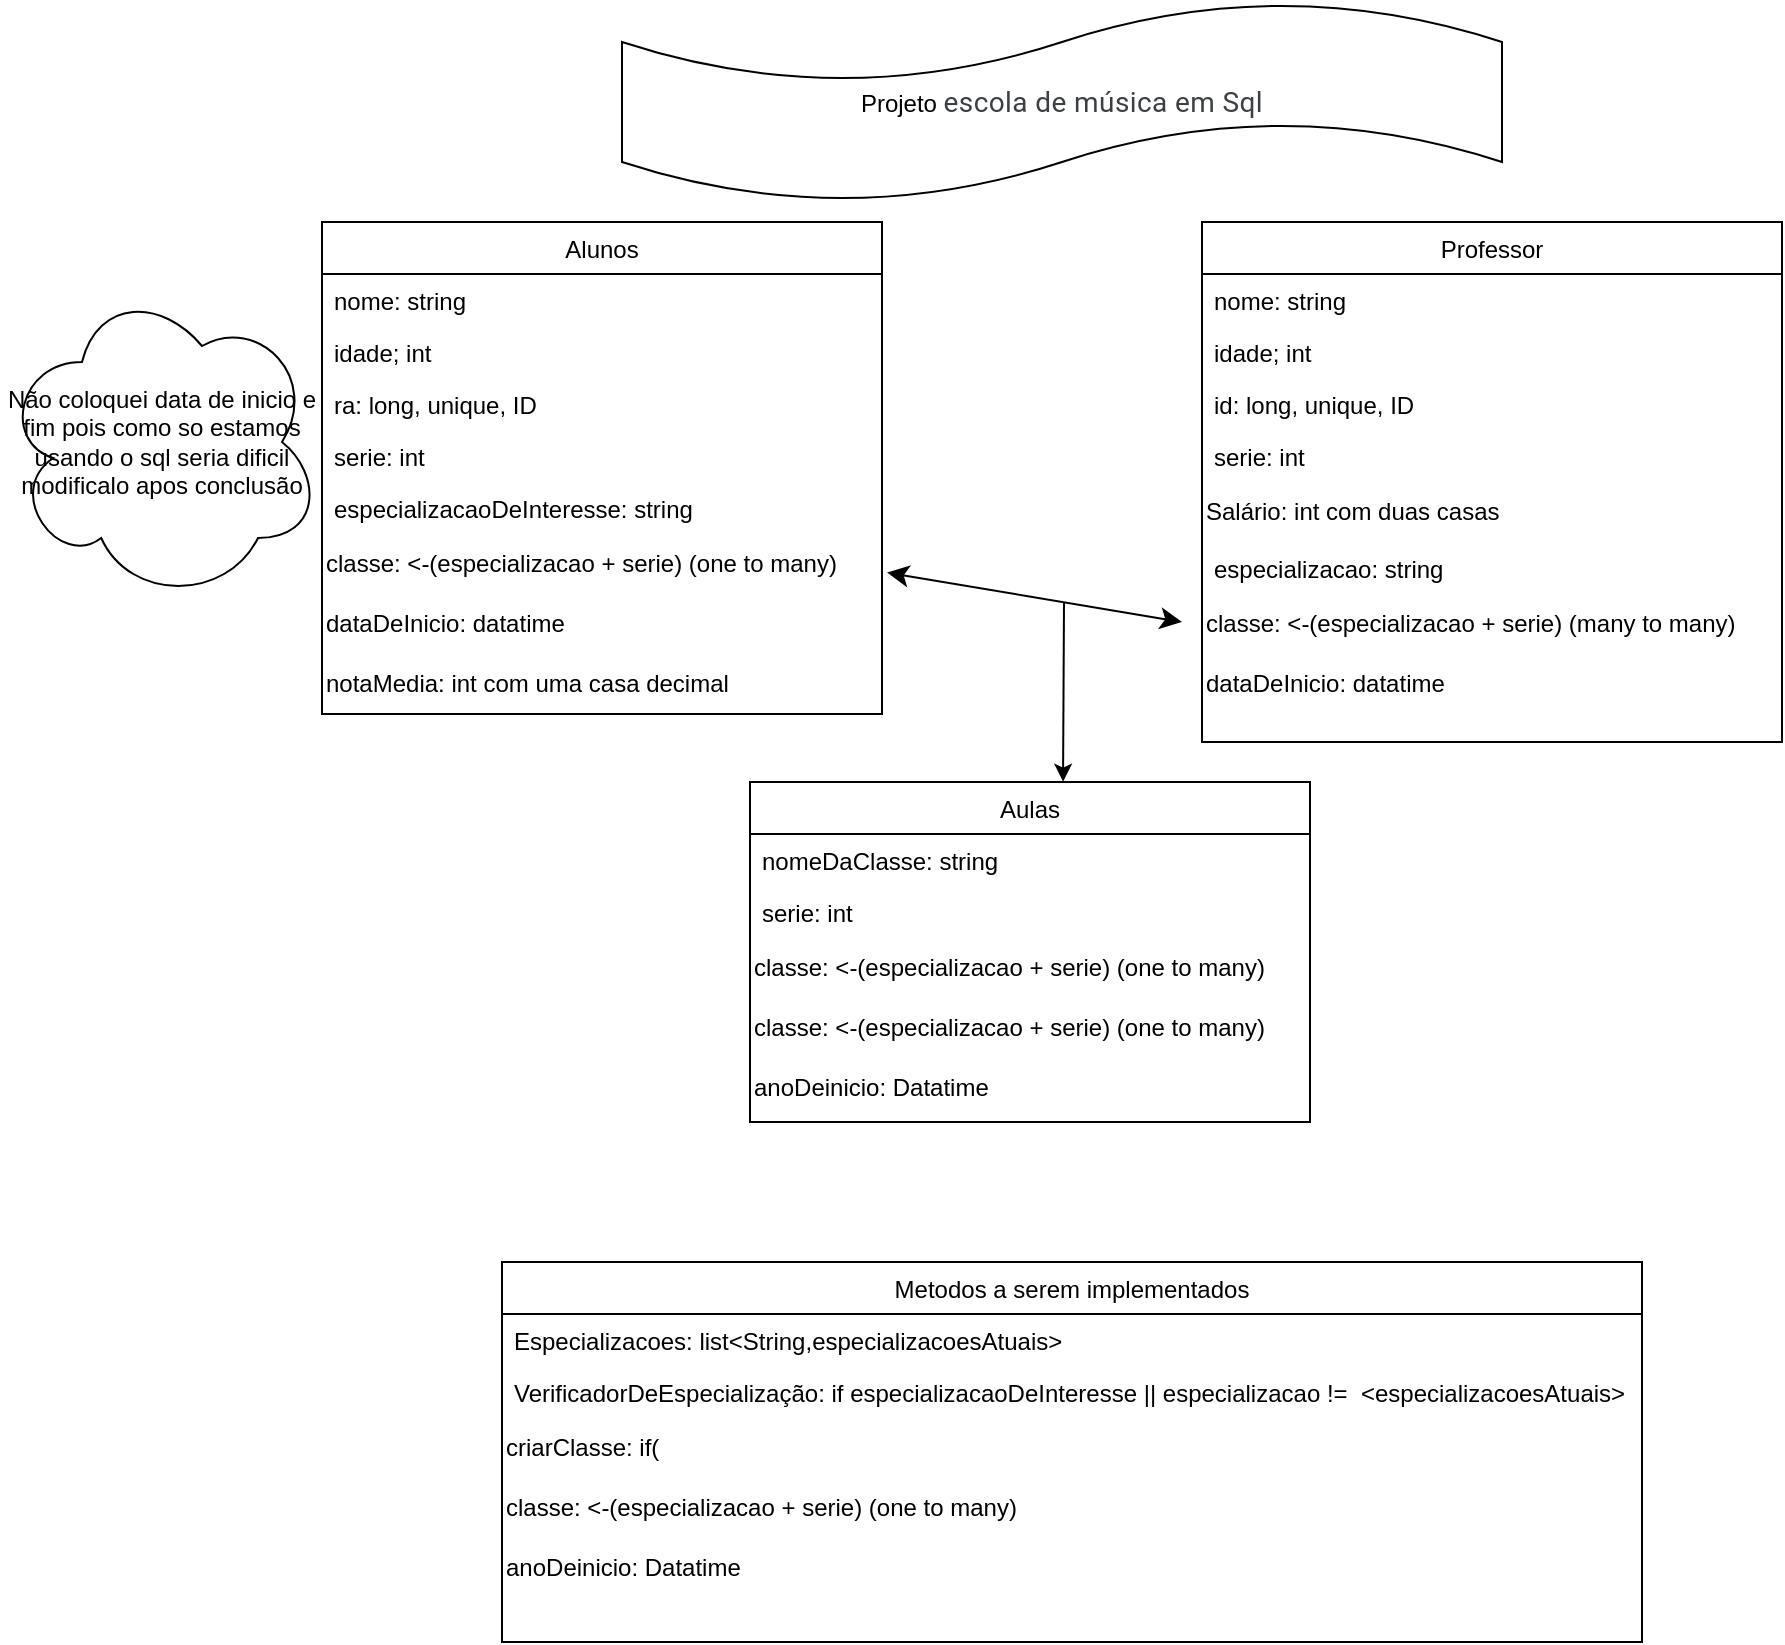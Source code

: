 <mxfile version="26.0.13">
  <diagram id="NuMHNziheEafB_bFn2CI" name="Alunos">
    <mxGraphModel dx="2602" dy="627" grid="1" gridSize="10" guides="1" tooltips="1" connect="1" arrows="1" fold="1" page="1" pageScale="1" pageWidth="827" pageHeight="1169" math="0" shadow="0">
      <root>
        <mxCell id="0" />
        <mxCell id="1" parent="0" />
        <mxCell id="gsF03cvU-vhgblnhzwgA-1" value="Alunos" style="swimlane;fontStyle=0;align=center;verticalAlign=top;childLayout=stackLayout;horizontal=1;startSize=26;horizontalStack=0;resizeParent=1;resizeLast=0;collapsible=1;marginBottom=0;rounded=0;shadow=0;strokeWidth=1;" vertex="1" parent="1">
          <mxGeometry x="60" y="110" width="280" height="246" as="geometry">
            <mxRectangle x="550" y="140" width="160" height="26" as="alternateBounds" />
          </mxGeometry>
        </mxCell>
        <mxCell id="gsF03cvU-vhgblnhzwgA-2" value="nome: string" style="text;align=left;verticalAlign=top;spacingLeft=4;spacingRight=4;overflow=hidden;rotatable=0;points=[[0,0.5],[1,0.5]];portConstraint=eastwest;" vertex="1" parent="gsF03cvU-vhgblnhzwgA-1">
          <mxGeometry y="26" width="280" height="26" as="geometry" />
        </mxCell>
        <mxCell id="gsF03cvU-vhgblnhzwgA-3" value="idade; int" style="text;align=left;verticalAlign=top;spacingLeft=4;spacingRight=4;overflow=hidden;rotatable=0;points=[[0,0.5],[1,0.5]];portConstraint=eastwest;rounded=0;shadow=0;html=0;" vertex="1" parent="gsF03cvU-vhgblnhzwgA-1">
          <mxGeometry y="52" width="280" height="26" as="geometry" />
        </mxCell>
        <mxCell id="gsF03cvU-vhgblnhzwgA-4" value="ra: long, unique, ID" style="text;align=left;verticalAlign=top;spacingLeft=4;spacingRight=4;overflow=hidden;rotatable=0;points=[[0,0.5],[1,0.5]];portConstraint=eastwest;rounded=0;shadow=0;html=0;" vertex="1" parent="gsF03cvU-vhgblnhzwgA-1">
          <mxGeometry y="78" width="280" height="26" as="geometry" />
        </mxCell>
        <mxCell id="gsF03cvU-vhgblnhzwgA-5" value="serie: int" style="text;align=left;verticalAlign=top;spacingLeft=4;spacingRight=4;overflow=hidden;rotatable=0;points=[[0,0.5],[1,0.5]];portConstraint=eastwest;rounded=0;shadow=0;html=0;" vertex="1" parent="gsF03cvU-vhgblnhzwgA-1">
          <mxGeometry y="104" width="280" height="26" as="geometry" />
        </mxCell>
        <mxCell id="gsF03cvU-vhgblnhzwgA-6" value="especializacaoDeInteresse: string&#xa;" style="text;align=left;verticalAlign=top;spacingLeft=4;spacingRight=4;overflow=hidden;rotatable=0;points=[[0,0.5],[1,0.5]];portConstraint=eastwest;rounded=0;shadow=0;html=0;" vertex="1" parent="gsF03cvU-vhgblnhzwgA-1">
          <mxGeometry y="130" width="280" height="26" as="geometry" />
        </mxCell>
        <mxCell id="gsF03cvU-vhgblnhzwgA-10" value="classe: &amp;lt;-(especializacao + serie) (one to many)" style="text;html=1;align=left;verticalAlign=middle;resizable=0;points=[];autosize=1;strokeColor=none;fillColor=none;" vertex="1" parent="gsF03cvU-vhgblnhzwgA-1">
          <mxGeometry y="156" width="280" height="30" as="geometry" />
        </mxCell>
        <mxCell id="gsF03cvU-vhgblnhzwgA-21" value="dataDeInicio: datatime" style="text;html=1;align=left;verticalAlign=middle;resizable=0;points=[];autosize=1;strokeColor=none;fillColor=none;" vertex="1" parent="gsF03cvU-vhgblnhzwgA-1">
          <mxGeometry y="186" width="280" height="30" as="geometry" />
        </mxCell>
        <mxCell id="gsF03cvU-vhgblnhzwgA-33" value="notaMedia: int com uma casa decimal" style="text;html=1;align=left;verticalAlign=middle;resizable=0;points=[];autosize=1;strokeColor=none;fillColor=none;" vertex="1" parent="gsF03cvU-vhgblnhzwgA-1">
          <mxGeometry y="216" width="280" height="30" as="geometry" />
        </mxCell>
        <mxCell id="gsF03cvU-vhgblnhzwgA-11" value="Professor" style="swimlane;fontStyle=0;align=center;verticalAlign=top;childLayout=stackLayout;horizontal=1;startSize=26;horizontalStack=0;resizeParent=1;resizeLast=0;collapsible=1;marginBottom=0;rounded=0;shadow=0;strokeWidth=1;" vertex="1" parent="1">
          <mxGeometry x="500" y="110" width="290" height="260" as="geometry">
            <mxRectangle x="550" y="140" width="160" height="26" as="alternateBounds" />
          </mxGeometry>
        </mxCell>
        <mxCell id="gsF03cvU-vhgblnhzwgA-12" value="nome: string" style="text;align=left;verticalAlign=top;spacingLeft=4;spacingRight=4;overflow=hidden;rotatable=0;points=[[0,0.5],[1,0.5]];portConstraint=eastwest;" vertex="1" parent="gsF03cvU-vhgblnhzwgA-11">
          <mxGeometry y="26" width="290" height="26" as="geometry" />
        </mxCell>
        <mxCell id="gsF03cvU-vhgblnhzwgA-13" value="idade; int" style="text;align=left;verticalAlign=top;spacingLeft=4;spacingRight=4;overflow=hidden;rotatable=0;points=[[0,0.5],[1,0.5]];portConstraint=eastwest;rounded=0;shadow=0;html=0;" vertex="1" parent="gsF03cvU-vhgblnhzwgA-11">
          <mxGeometry y="52" width="290" height="26" as="geometry" />
        </mxCell>
        <mxCell id="gsF03cvU-vhgblnhzwgA-14" value="id: long, unique, ID" style="text;align=left;verticalAlign=top;spacingLeft=4;spacingRight=4;overflow=hidden;rotatable=0;points=[[0,0.5],[1,0.5]];portConstraint=eastwest;rounded=0;shadow=0;html=0;" vertex="1" parent="gsF03cvU-vhgblnhzwgA-11">
          <mxGeometry y="78" width="290" height="26" as="geometry" />
        </mxCell>
        <mxCell id="gsF03cvU-vhgblnhzwgA-15" value="serie: int" style="text;align=left;verticalAlign=top;spacingLeft=4;spacingRight=4;overflow=hidden;rotatable=0;points=[[0,0.5],[1,0.5]];portConstraint=eastwest;rounded=0;shadow=0;html=0;" vertex="1" parent="gsF03cvU-vhgblnhzwgA-11">
          <mxGeometry y="104" width="290" height="26" as="geometry" />
        </mxCell>
        <mxCell id="gsF03cvU-vhgblnhzwgA-18" value="Salário: int com duas casas&amp;nbsp;" style="text;html=1;align=left;verticalAlign=middle;resizable=0;points=[];autosize=1;strokeColor=none;fillColor=none;" vertex="1" parent="gsF03cvU-vhgblnhzwgA-11">
          <mxGeometry y="130" width="290" height="30" as="geometry" />
        </mxCell>
        <mxCell id="gsF03cvU-vhgblnhzwgA-16" value="especializacao: string&#xa;" style="text;align=left;verticalAlign=top;spacingLeft=4;spacingRight=4;overflow=hidden;rotatable=0;points=[[0,0.5],[1,0.5]];portConstraint=eastwest;rounded=0;shadow=0;html=0;" vertex="1" parent="gsF03cvU-vhgblnhzwgA-11">
          <mxGeometry y="160" width="290" height="26" as="geometry" />
        </mxCell>
        <mxCell id="gsF03cvU-vhgblnhzwgA-17" value="classe: &amp;lt;-(especializacao + serie) (many to many)" style="text;html=1;align=left;verticalAlign=middle;resizable=0;points=[];autosize=1;strokeColor=none;fillColor=none;" vertex="1" parent="gsF03cvU-vhgblnhzwgA-11">
          <mxGeometry y="186" width="290" height="30" as="geometry" />
        </mxCell>
        <mxCell id="gsF03cvU-vhgblnhzwgA-22" value="&lt;span style=&quot;&quot;&gt;dataDeInicio: datatime&lt;/span&gt;" style="text;html=1;align=left;verticalAlign=middle;resizable=0;points=[];autosize=1;strokeColor=none;fillColor=none;" vertex="1" parent="gsF03cvU-vhgblnhzwgA-11">
          <mxGeometry y="216" width="290" height="30" as="geometry" />
        </mxCell>
        <mxCell id="gsF03cvU-vhgblnhzwgA-20" value="Não coloquei data de inicio e fim pois como so estamos usando o sql seria dificil modificalo apos conclusão" style="ellipse;shape=cloud;whiteSpace=wrap;html=1;" vertex="1" parent="1">
          <mxGeometry x="-100" y="140" width="160" height="160" as="geometry" />
        </mxCell>
        <mxCell id="gsF03cvU-vhgblnhzwgA-23" value="Aulas" style="swimlane;fontStyle=0;align=center;verticalAlign=top;childLayout=stackLayout;horizontal=1;startSize=26;horizontalStack=0;resizeParent=1;resizeLast=0;collapsible=1;marginBottom=0;rounded=0;shadow=0;strokeWidth=1;" vertex="1" parent="1">
          <mxGeometry x="274" y="390" width="280" height="170" as="geometry">
            <mxRectangle x="550" y="140" width="160" height="26" as="alternateBounds" />
          </mxGeometry>
        </mxCell>
        <mxCell id="gsF03cvU-vhgblnhzwgA-24" value="nomeDaClasse: string" style="text;align=left;verticalAlign=top;spacingLeft=4;spacingRight=4;overflow=hidden;rotatable=0;points=[[0,0.5],[1,0.5]];portConstraint=eastwest;" vertex="1" parent="gsF03cvU-vhgblnhzwgA-23">
          <mxGeometry y="26" width="280" height="26" as="geometry" />
        </mxCell>
        <mxCell id="gsF03cvU-vhgblnhzwgA-27" value="serie: int" style="text;align=left;verticalAlign=top;spacingLeft=4;spacingRight=4;overflow=hidden;rotatable=0;points=[[0,0.5],[1,0.5]];portConstraint=eastwest;rounded=0;shadow=0;html=0;" vertex="1" parent="gsF03cvU-vhgblnhzwgA-23">
          <mxGeometry y="52" width="280" height="26" as="geometry" />
        </mxCell>
        <mxCell id="gsF03cvU-vhgblnhzwgA-34" value="classe: &amp;lt;-(especializacao + serie) (one to many)" style="text;html=1;align=left;verticalAlign=middle;resizable=0;points=[];autosize=1;strokeColor=none;fillColor=none;" vertex="1" parent="gsF03cvU-vhgblnhzwgA-23">
          <mxGeometry y="78" width="280" height="30" as="geometry" />
        </mxCell>
        <mxCell id="gsF03cvU-vhgblnhzwgA-29" value="classe: &amp;lt;-(especializacao + serie) (one to many)" style="text;html=1;align=left;verticalAlign=middle;resizable=0;points=[];autosize=1;strokeColor=none;fillColor=none;" vertex="1" parent="gsF03cvU-vhgblnhzwgA-23">
          <mxGeometry y="108" width="280" height="30" as="geometry" />
        </mxCell>
        <mxCell id="gsF03cvU-vhgblnhzwgA-30" value="anoDeinicio: Datatime" style="text;html=1;align=left;verticalAlign=middle;resizable=0;points=[];autosize=1;strokeColor=none;fillColor=none;" vertex="1" parent="gsF03cvU-vhgblnhzwgA-23">
          <mxGeometry y="138" width="280" height="30" as="geometry" />
        </mxCell>
        <mxCell id="gsF03cvU-vhgblnhzwgA-31" value="" style="edgeStyle=none;orthogonalLoop=1;jettySize=auto;html=1;rounded=0;entryX=0.559;entryY=-0.001;entryDx=0;entryDy=0;entryPerimeter=0;" edge="1" parent="1" target="gsF03cvU-vhgblnhzwgA-23">
          <mxGeometry width="100" relative="1" as="geometry">
            <mxPoint x="431" y="300" as="sourcePoint" />
            <mxPoint x="440" y="270" as="targetPoint" />
            <Array as="points" />
          </mxGeometry>
        </mxCell>
        <mxCell id="gsF03cvU-vhgblnhzwgA-32" value="" style="edgeStyle=none;orthogonalLoop=1;jettySize=auto;html=1;endArrow=classic;startArrow=classic;endSize=8;startSize=8;rounded=0;exitX=1.009;exitY=0.643;exitDx=0;exitDy=0;exitPerimeter=0;" edge="1" parent="1" source="gsF03cvU-vhgblnhzwgA-10">
          <mxGeometry width="100" relative="1" as="geometry">
            <mxPoint x="370" y="280" as="sourcePoint" />
            <mxPoint x="490" y="310" as="targetPoint" />
            <Array as="points" />
          </mxGeometry>
        </mxCell>
        <mxCell id="gsF03cvU-vhgblnhzwgA-36" value="Projeto&amp;nbsp;&lt;span style=&quot;color: rgb(60, 64, 67); font-family: Roboto, Arial, sans-serif; font-size: 14px; letter-spacing: 0.2px; text-align: start;&quot;&gt;escola de música em Sql&lt;/span&gt;" style="shape=tape;whiteSpace=wrap;html=1;" vertex="1" parent="1">
          <mxGeometry x="210" width="440" height="100" as="geometry" />
        </mxCell>
        <mxCell id="X-hKdJcO6GStJDfuJMA1-3" value="Metodos a serem implementados" style="swimlane;fontStyle=0;align=center;verticalAlign=top;childLayout=stackLayout;horizontal=1;startSize=26;horizontalStack=0;resizeParent=1;resizeLast=0;collapsible=1;marginBottom=0;rounded=0;shadow=0;strokeWidth=1;" vertex="1" parent="1">
          <mxGeometry x="150" y="630" width="570" height="190" as="geometry">
            <mxRectangle x="550" y="140" width="160" height="26" as="alternateBounds" />
          </mxGeometry>
        </mxCell>
        <mxCell id="X-hKdJcO6GStJDfuJMA1-4" value="Especializacoes: list&lt;String,especializacoesAtuais&gt;" style="text;align=left;verticalAlign=top;spacingLeft=4;spacingRight=4;overflow=hidden;rotatable=0;points=[[0,0.5],[1,0.5]];portConstraint=eastwest;" vertex="1" parent="X-hKdJcO6GStJDfuJMA1-3">
          <mxGeometry y="26" width="570" height="26" as="geometry" />
        </mxCell>
        <mxCell id="X-hKdJcO6GStJDfuJMA1-5" value="VerificadorDeEspecialização: if especializacaoDeInteresse || especializacao !=  &lt;especializacoesAtuais&gt;" style="text;align=left;verticalAlign=top;spacingLeft=4;spacingRight=4;overflow=hidden;rotatable=0;points=[[0,0.5],[1,0.5]];portConstraint=eastwest;rounded=0;shadow=0;html=0;" vertex="1" parent="X-hKdJcO6GStJDfuJMA1-3">
          <mxGeometry y="52" width="570" height="26" as="geometry" />
        </mxCell>
        <mxCell id="X-hKdJcO6GStJDfuJMA1-6" value="criarClasse: if(" style="text;html=1;align=left;verticalAlign=middle;resizable=0;points=[];autosize=1;strokeColor=none;fillColor=none;" vertex="1" parent="X-hKdJcO6GStJDfuJMA1-3">
          <mxGeometry y="78" width="570" height="30" as="geometry" />
        </mxCell>
        <mxCell id="X-hKdJcO6GStJDfuJMA1-7" value="classe: &amp;lt;-(especializacao + serie) (one to many)" style="text;html=1;align=left;verticalAlign=middle;resizable=0;points=[];autosize=1;strokeColor=none;fillColor=none;" vertex="1" parent="X-hKdJcO6GStJDfuJMA1-3">
          <mxGeometry y="108" width="570" height="30" as="geometry" />
        </mxCell>
        <mxCell id="X-hKdJcO6GStJDfuJMA1-8" value="anoDeinicio: Datatime" style="text;html=1;align=left;verticalAlign=middle;resizable=0;points=[];autosize=1;strokeColor=none;fillColor=none;" vertex="1" parent="X-hKdJcO6GStJDfuJMA1-3">
          <mxGeometry y="138" width="570" height="30" as="geometry" />
        </mxCell>
      </root>
    </mxGraphModel>
  </diagram>
</mxfile>
